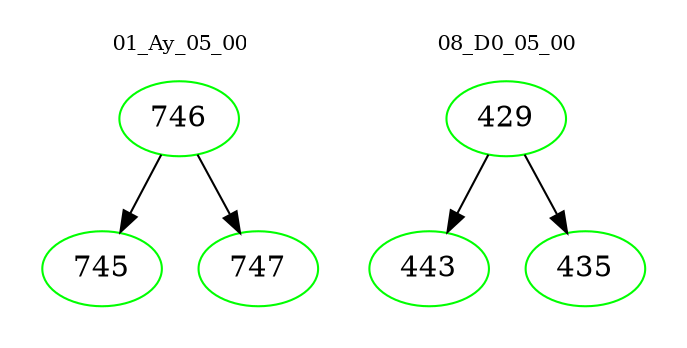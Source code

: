 digraph{
subgraph cluster_0 {
color = white
label = "01_Ay_05_00";
fontsize=10;
T0_746 [label="746", color="green"]
T0_746 -> T0_745 [color="black"]
T0_745 [label="745", color="green"]
T0_746 -> T0_747 [color="black"]
T0_747 [label="747", color="green"]
}
subgraph cluster_1 {
color = white
label = "08_D0_05_00";
fontsize=10;
T1_429 [label="429", color="green"]
T1_429 -> T1_443 [color="black"]
T1_443 [label="443", color="green"]
T1_429 -> T1_435 [color="black"]
T1_435 [label="435", color="green"]
}
}
